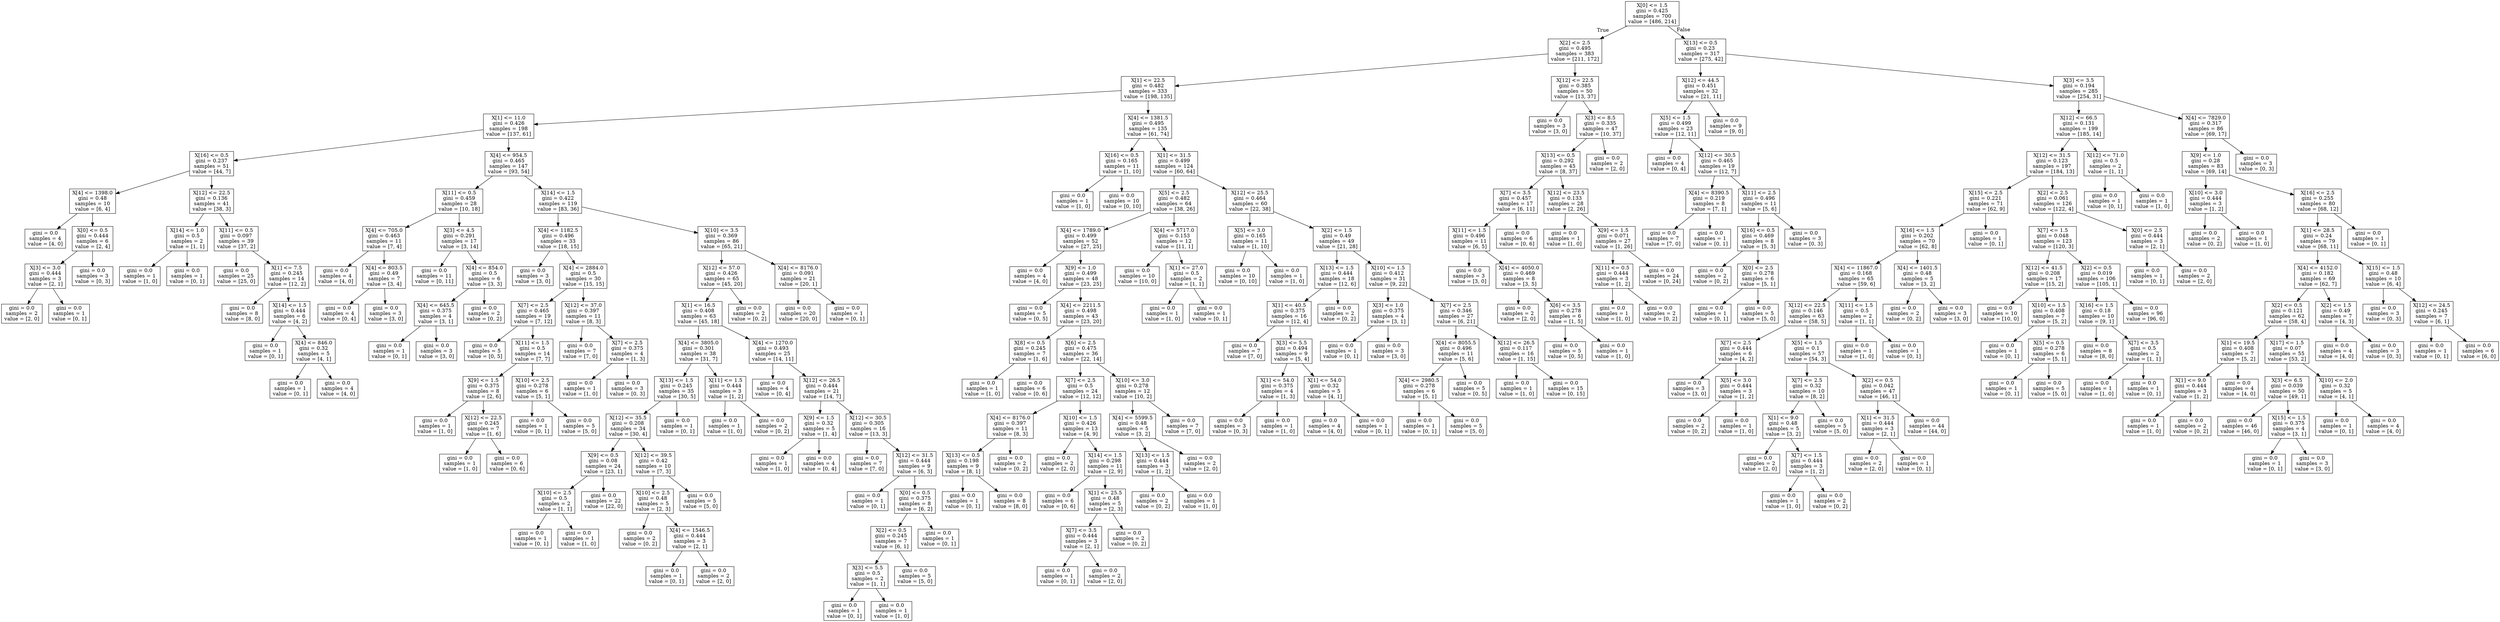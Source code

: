 digraph Tree {
node [shape=box] ;
0 [label="X[0] <= 1.5\ngini = 0.425\nsamples = 700\nvalue = [486, 214]"] ;
1 [label="X[2] <= 2.5\ngini = 0.495\nsamples = 383\nvalue = [211, 172]"] ;
0 -> 1 [labeldistance=2.5, labelangle=45, headlabel="True"] ;
2 [label="X[1] <= 22.5\ngini = 0.482\nsamples = 333\nvalue = [198, 135]"] ;
1 -> 2 ;
3 [label="X[1] <= 11.0\ngini = 0.426\nsamples = 198\nvalue = [137, 61]"] ;
2 -> 3 ;
4 [label="X[16] <= 0.5\ngini = 0.237\nsamples = 51\nvalue = [44, 7]"] ;
3 -> 4 ;
5 [label="X[4] <= 1398.0\ngini = 0.48\nsamples = 10\nvalue = [6, 4]"] ;
4 -> 5 ;
6 [label="gini = 0.0\nsamples = 4\nvalue = [4, 0]"] ;
5 -> 6 ;
7 [label="X[0] <= 0.5\ngini = 0.444\nsamples = 6\nvalue = [2, 4]"] ;
5 -> 7 ;
8 [label="X[3] <= 3.0\ngini = 0.444\nsamples = 3\nvalue = [2, 1]"] ;
7 -> 8 ;
9 [label="gini = 0.0\nsamples = 2\nvalue = [2, 0]"] ;
8 -> 9 ;
10 [label="gini = 0.0\nsamples = 1\nvalue = [0, 1]"] ;
8 -> 10 ;
11 [label="gini = 0.0\nsamples = 3\nvalue = [0, 3]"] ;
7 -> 11 ;
12 [label="X[12] <= 22.5\ngini = 0.136\nsamples = 41\nvalue = [38, 3]"] ;
4 -> 12 ;
13 [label="X[14] <= 1.0\ngini = 0.5\nsamples = 2\nvalue = [1, 1]"] ;
12 -> 13 ;
14 [label="gini = 0.0\nsamples = 1\nvalue = [1, 0]"] ;
13 -> 14 ;
15 [label="gini = 0.0\nsamples = 1\nvalue = [0, 1]"] ;
13 -> 15 ;
16 [label="X[11] <= 0.5\ngini = 0.097\nsamples = 39\nvalue = [37, 2]"] ;
12 -> 16 ;
17 [label="gini = 0.0\nsamples = 25\nvalue = [25, 0]"] ;
16 -> 17 ;
18 [label="X[1] <= 7.5\ngini = 0.245\nsamples = 14\nvalue = [12, 2]"] ;
16 -> 18 ;
19 [label="gini = 0.0\nsamples = 8\nvalue = [8, 0]"] ;
18 -> 19 ;
20 [label="X[14] <= 1.5\ngini = 0.444\nsamples = 6\nvalue = [4, 2]"] ;
18 -> 20 ;
21 [label="gini = 0.0\nsamples = 1\nvalue = [0, 1]"] ;
20 -> 21 ;
22 [label="X[4] <= 846.0\ngini = 0.32\nsamples = 5\nvalue = [4, 1]"] ;
20 -> 22 ;
23 [label="gini = 0.0\nsamples = 1\nvalue = [0, 1]"] ;
22 -> 23 ;
24 [label="gini = 0.0\nsamples = 4\nvalue = [4, 0]"] ;
22 -> 24 ;
25 [label="X[4] <= 954.5\ngini = 0.465\nsamples = 147\nvalue = [93, 54]"] ;
3 -> 25 ;
26 [label="X[11] <= 0.5\ngini = 0.459\nsamples = 28\nvalue = [10, 18]"] ;
25 -> 26 ;
27 [label="X[4] <= 705.0\ngini = 0.463\nsamples = 11\nvalue = [7, 4]"] ;
26 -> 27 ;
28 [label="gini = 0.0\nsamples = 4\nvalue = [4, 0]"] ;
27 -> 28 ;
29 [label="X[4] <= 803.5\ngini = 0.49\nsamples = 7\nvalue = [3, 4]"] ;
27 -> 29 ;
30 [label="gini = 0.0\nsamples = 4\nvalue = [0, 4]"] ;
29 -> 30 ;
31 [label="gini = 0.0\nsamples = 3\nvalue = [3, 0]"] ;
29 -> 31 ;
32 [label="X[3] <= 4.5\ngini = 0.291\nsamples = 17\nvalue = [3, 14]"] ;
26 -> 32 ;
33 [label="gini = 0.0\nsamples = 11\nvalue = [0, 11]"] ;
32 -> 33 ;
34 [label="X[4] <= 854.0\ngini = 0.5\nsamples = 6\nvalue = [3, 3]"] ;
32 -> 34 ;
35 [label="X[4] <= 645.5\ngini = 0.375\nsamples = 4\nvalue = [3, 1]"] ;
34 -> 35 ;
36 [label="gini = 0.0\nsamples = 1\nvalue = [0, 1]"] ;
35 -> 36 ;
37 [label="gini = 0.0\nsamples = 3\nvalue = [3, 0]"] ;
35 -> 37 ;
38 [label="gini = 0.0\nsamples = 2\nvalue = [0, 2]"] ;
34 -> 38 ;
39 [label="X[14] <= 1.5\ngini = 0.422\nsamples = 119\nvalue = [83, 36]"] ;
25 -> 39 ;
40 [label="X[4] <= 1182.5\ngini = 0.496\nsamples = 33\nvalue = [18, 15]"] ;
39 -> 40 ;
41 [label="gini = 0.0\nsamples = 3\nvalue = [3, 0]"] ;
40 -> 41 ;
42 [label="X[4] <= 2884.0\ngini = 0.5\nsamples = 30\nvalue = [15, 15]"] ;
40 -> 42 ;
43 [label="X[7] <= 2.5\ngini = 0.465\nsamples = 19\nvalue = [7, 12]"] ;
42 -> 43 ;
44 [label="gini = 0.0\nsamples = 5\nvalue = [0, 5]"] ;
43 -> 44 ;
45 [label="X[11] <= 1.5\ngini = 0.5\nsamples = 14\nvalue = [7, 7]"] ;
43 -> 45 ;
46 [label="X[9] <= 1.5\ngini = 0.375\nsamples = 8\nvalue = [2, 6]"] ;
45 -> 46 ;
47 [label="gini = 0.0\nsamples = 1\nvalue = [1, 0]"] ;
46 -> 47 ;
48 [label="X[12] <= 22.5\ngini = 0.245\nsamples = 7\nvalue = [1, 6]"] ;
46 -> 48 ;
49 [label="gini = 0.0\nsamples = 1\nvalue = [1, 0]"] ;
48 -> 49 ;
50 [label="gini = 0.0\nsamples = 6\nvalue = [0, 6]"] ;
48 -> 50 ;
51 [label="X[10] <= 2.5\ngini = 0.278\nsamples = 6\nvalue = [5, 1]"] ;
45 -> 51 ;
52 [label="gini = 0.0\nsamples = 1\nvalue = [0, 1]"] ;
51 -> 52 ;
53 [label="gini = 0.0\nsamples = 5\nvalue = [5, 0]"] ;
51 -> 53 ;
54 [label="X[12] <= 37.0\ngini = 0.397\nsamples = 11\nvalue = [8, 3]"] ;
42 -> 54 ;
55 [label="gini = 0.0\nsamples = 7\nvalue = [7, 0]"] ;
54 -> 55 ;
56 [label="X[7] <= 2.5\ngini = 0.375\nsamples = 4\nvalue = [1, 3]"] ;
54 -> 56 ;
57 [label="gini = 0.0\nsamples = 1\nvalue = [1, 0]"] ;
56 -> 57 ;
58 [label="gini = 0.0\nsamples = 3\nvalue = [0, 3]"] ;
56 -> 58 ;
59 [label="X[10] <= 3.5\ngini = 0.369\nsamples = 86\nvalue = [65, 21]"] ;
39 -> 59 ;
60 [label="X[12] <= 57.0\ngini = 0.426\nsamples = 65\nvalue = [45, 20]"] ;
59 -> 60 ;
61 [label="X[1] <= 16.5\ngini = 0.408\nsamples = 63\nvalue = [45, 18]"] ;
60 -> 61 ;
62 [label="X[4] <= 3805.0\ngini = 0.301\nsamples = 38\nvalue = [31, 7]"] ;
61 -> 62 ;
63 [label="X[13] <= 1.5\ngini = 0.245\nsamples = 35\nvalue = [30, 5]"] ;
62 -> 63 ;
64 [label="X[12] <= 35.5\ngini = 0.208\nsamples = 34\nvalue = [30, 4]"] ;
63 -> 64 ;
65 [label="X[9] <= 0.5\ngini = 0.08\nsamples = 24\nvalue = [23, 1]"] ;
64 -> 65 ;
66 [label="X[10] <= 2.5\ngini = 0.5\nsamples = 2\nvalue = [1, 1]"] ;
65 -> 66 ;
67 [label="gini = 0.0\nsamples = 1\nvalue = [0, 1]"] ;
66 -> 67 ;
68 [label="gini = 0.0\nsamples = 1\nvalue = [1, 0]"] ;
66 -> 68 ;
69 [label="gini = 0.0\nsamples = 22\nvalue = [22, 0]"] ;
65 -> 69 ;
70 [label="X[12] <= 39.5\ngini = 0.42\nsamples = 10\nvalue = [7, 3]"] ;
64 -> 70 ;
71 [label="X[10] <= 2.5\ngini = 0.48\nsamples = 5\nvalue = [2, 3]"] ;
70 -> 71 ;
72 [label="gini = 0.0\nsamples = 2\nvalue = [0, 2]"] ;
71 -> 72 ;
73 [label="X[4] <= 1546.5\ngini = 0.444\nsamples = 3\nvalue = [2, 1]"] ;
71 -> 73 ;
74 [label="gini = 0.0\nsamples = 1\nvalue = [0, 1]"] ;
73 -> 74 ;
75 [label="gini = 0.0\nsamples = 2\nvalue = [2, 0]"] ;
73 -> 75 ;
76 [label="gini = 0.0\nsamples = 5\nvalue = [5, 0]"] ;
70 -> 76 ;
77 [label="gini = 0.0\nsamples = 1\nvalue = [0, 1]"] ;
63 -> 77 ;
78 [label="X[11] <= 1.5\ngini = 0.444\nsamples = 3\nvalue = [1, 2]"] ;
62 -> 78 ;
79 [label="gini = 0.0\nsamples = 1\nvalue = [1, 0]"] ;
78 -> 79 ;
80 [label="gini = 0.0\nsamples = 2\nvalue = [0, 2]"] ;
78 -> 80 ;
81 [label="X[4] <= 1270.0\ngini = 0.493\nsamples = 25\nvalue = [14, 11]"] ;
61 -> 81 ;
82 [label="gini = 0.0\nsamples = 4\nvalue = [0, 4]"] ;
81 -> 82 ;
83 [label="X[12] <= 26.5\ngini = 0.444\nsamples = 21\nvalue = [14, 7]"] ;
81 -> 83 ;
84 [label="X[9] <= 1.5\ngini = 0.32\nsamples = 5\nvalue = [1, 4]"] ;
83 -> 84 ;
85 [label="gini = 0.0\nsamples = 1\nvalue = [1, 0]"] ;
84 -> 85 ;
86 [label="gini = 0.0\nsamples = 4\nvalue = [0, 4]"] ;
84 -> 86 ;
87 [label="X[12] <= 30.5\ngini = 0.305\nsamples = 16\nvalue = [13, 3]"] ;
83 -> 87 ;
88 [label="gini = 0.0\nsamples = 7\nvalue = [7, 0]"] ;
87 -> 88 ;
89 [label="X[12] <= 31.5\ngini = 0.444\nsamples = 9\nvalue = [6, 3]"] ;
87 -> 89 ;
90 [label="gini = 0.0\nsamples = 1\nvalue = [0, 1]"] ;
89 -> 90 ;
91 [label="X[0] <= 0.5\ngini = 0.375\nsamples = 8\nvalue = [6, 2]"] ;
89 -> 91 ;
92 [label="X[2] <= 0.5\ngini = 0.245\nsamples = 7\nvalue = [6, 1]"] ;
91 -> 92 ;
93 [label="X[3] <= 5.5\ngini = 0.5\nsamples = 2\nvalue = [1, 1]"] ;
92 -> 93 ;
94 [label="gini = 0.0\nsamples = 1\nvalue = [0, 1]"] ;
93 -> 94 ;
95 [label="gini = 0.0\nsamples = 1\nvalue = [1, 0]"] ;
93 -> 95 ;
96 [label="gini = 0.0\nsamples = 5\nvalue = [5, 0]"] ;
92 -> 96 ;
97 [label="gini = 0.0\nsamples = 1\nvalue = [0, 1]"] ;
91 -> 97 ;
98 [label="gini = 0.0\nsamples = 2\nvalue = [0, 2]"] ;
60 -> 98 ;
99 [label="X[4] <= 8176.0\ngini = 0.091\nsamples = 21\nvalue = [20, 1]"] ;
59 -> 99 ;
100 [label="gini = 0.0\nsamples = 20\nvalue = [20, 0]"] ;
99 -> 100 ;
101 [label="gini = 0.0\nsamples = 1\nvalue = [0, 1]"] ;
99 -> 101 ;
102 [label="X[4] <= 1381.5\ngini = 0.495\nsamples = 135\nvalue = [61, 74]"] ;
2 -> 102 ;
103 [label="X[16] <= 0.5\ngini = 0.165\nsamples = 11\nvalue = [1, 10]"] ;
102 -> 103 ;
104 [label="gini = 0.0\nsamples = 1\nvalue = [1, 0]"] ;
103 -> 104 ;
105 [label="gini = 0.0\nsamples = 10\nvalue = [0, 10]"] ;
103 -> 105 ;
106 [label="X[1] <= 31.5\ngini = 0.499\nsamples = 124\nvalue = [60, 64]"] ;
102 -> 106 ;
107 [label="X[5] <= 2.5\ngini = 0.482\nsamples = 64\nvalue = [38, 26]"] ;
106 -> 107 ;
108 [label="X[4] <= 1789.0\ngini = 0.499\nsamples = 52\nvalue = [27, 25]"] ;
107 -> 108 ;
109 [label="gini = 0.0\nsamples = 4\nvalue = [4, 0]"] ;
108 -> 109 ;
110 [label="X[9] <= 1.0\ngini = 0.499\nsamples = 48\nvalue = [23, 25]"] ;
108 -> 110 ;
111 [label="gini = 0.0\nsamples = 5\nvalue = [0, 5]"] ;
110 -> 111 ;
112 [label="X[4] <= 2211.5\ngini = 0.498\nsamples = 43\nvalue = [23, 20]"] ;
110 -> 112 ;
113 [label="X[8] <= 0.5\ngini = 0.245\nsamples = 7\nvalue = [1, 6]"] ;
112 -> 113 ;
114 [label="gini = 0.0\nsamples = 1\nvalue = [1, 0]"] ;
113 -> 114 ;
115 [label="gini = 0.0\nsamples = 6\nvalue = [0, 6]"] ;
113 -> 115 ;
116 [label="X[6] <= 2.5\ngini = 0.475\nsamples = 36\nvalue = [22, 14]"] ;
112 -> 116 ;
117 [label="X[7] <= 2.5\ngini = 0.5\nsamples = 24\nvalue = [12, 12]"] ;
116 -> 117 ;
118 [label="X[4] <= 8176.0\ngini = 0.397\nsamples = 11\nvalue = [8, 3]"] ;
117 -> 118 ;
119 [label="X[13] <= 0.5\ngini = 0.198\nsamples = 9\nvalue = [8, 1]"] ;
118 -> 119 ;
120 [label="gini = 0.0\nsamples = 1\nvalue = [0, 1]"] ;
119 -> 120 ;
121 [label="gini = 0.0\nsamples = 8\nvalue = [8, 0]"] ;
119 -> 121 ;
122 [label="gini = 0.0\nsamples = 2\nvalue = [0, 2]"] ;
118 -> 122 ;
123 [label="X[10] <= 1.5\ngini = 0.426\nsamples = 13\nvalue = [4, 9]"] ;
117 -> 123 ;
124 [label="gini = 0.0\nsamples = 2\nvalue = [2, 0]"] ;
123 -> 124 ;
125 [label="X[14] <= 1.5\ngini = 0.298\nsamples = 11\nvalue = [2, 9]"] ;
123 -> 125 ;
126 [label="gini = 0.0\nsamples = 6\nvalue = [0, 6]"] ;
125 -> 126 ;
127 [label="X[1] <= 25.5\ngini = 0.48\nsamples = 5\nvalue = [2, 3]"] ;
125 -> 127 ;
128 [label="X[7] <= 3.5\ngini = 0.444\nsamples = 3\nvalue = [2, 1]"] ;
127 -> 128 ;
129 [label="gini = 0.0\nsamples = 1\nvalue = [0, 1]"] ;
128 -> 129 ;
130 [label="gini = 0.0\nsamples = 2\nvalue = [2, 0]"] ;
128 -> 130 ;
131 [label="gini = 0.0\nsamples = 2\nvalue = [0, 2]"] ;
127 -> 131 ;
132 [label="X[10] <= 3.0\ngini = 0.278\nsamples = 12\nvalue = [10, 2]"] ;
116 -> 132 ;
133 [label="X[4] <= 5599.5\ngini = 0.48\nsamples = 5\nvalue = [3, 2]"] ;
132 -> 133 ;
134 [label="X[13] <= 1.5\ngini = 0.444\nsamples = 3\nvalue = [1, 2]"] ;
133 -> 134 ;
135 [label="gini = 0.0\nsamples = 2\nvalue = [0, 2]"] ;
134 -> 135 ;
136 [label="gini = 0.0\nsamples = 1\nvalue = [1, 0]"] ;
134 -> 136 ;
137 [label="gini = 0.0\nsamples = 2\nvalue = [2, 0]"] ;
133 -> 137 ;
138 [label="gini = 0.0\nsamples = 7\nvalue = [7, 0]"] ;
132 -> 138 ;
139 [label="X[4] <= 5717.0\ngini = 0.153\nsamples = 12\nvalue = [11, 1]"] ;
107 -> 139 ;
140 [label="gini = 0.0\nsamples = 10\nvalue = [10, 0]"] ;
139 -> 140 ;
141 [label="X[1] <= 27.0\ngini = 0.5\nsamples = 2\nvalue = [1, 1]"] ;
139 -> 141 ;
142 [label="gini = 0.0\nsamples = 1\nvalue = [1, 0]"] ;
141 -> 142 ;
143 [label="gini = 0.0\nsamples = 1\nvalue = [0, 1]"] ;
141 -> 143 ;
144 [label="X[12] <= 25.5\ngini = 0.464\nsamples = 60\nvalue = [22, 38]"] ;
106 -> 144 ;
145 [label="X[5] <= 3.0\ngini = 0.165\nsamples = 11\nvalue = [1, 10]"] ;
144 -> 145 ;
146 [label="gini = 0.0\nsamples = 10\nvalue = [0, 10]"] ;
145 -> 146 ;
147 [label="gini = 0.0\nsamples = 1\nvalue = [1, 0]"] ;
145 -> 147 ;
148 [label="X[2] <= 1.5\ngini = 0.49\nsamples = 49\nvalue = [21, 28]"] ;
144 -> 148 ;
149 [label="X[13] <= 1.5\ngini = 0.444\nsamples = 18\nvalue = [12, 6]"] ;
148 -> 149 ;
150 [label="X[1] <= 40.5\ngini = 0.375\nsamples = 16\nvalue = [12, 4]"] ;
149 -> 150 ;
151 [label="gini = 0.0\nsamples = 7\nvalue = [7, 0]"] ;
150 -> 151 ;
152 [label="X[3] <= 5.5\ngini = 0.494\nsamples = 9\nvalue = [5, 4]"] ;
150 -> 152 ;
153 [label="X[1] <= 54.0\ngini = 0.375\nsamples = 4\nvalue = [1, 3]"] ;
152 -> 153 ;
154 [label="gini = 0.0\nsamples = 3\nvalue = [0, 3]"] ;
153 -> 154 ;
155 [label="gini = 0.0\nsamples = 1\nvalue = [1, 0]"] ;
153 -> 155 ;
156 [label="X[1] <= 54.0\ngini = 0.32\nsamples = 5\nvalue = [4, 1]"] ;
152 -> 156 ;
157 [label="gini = 0.0\nsamples = 4\nvalue = [4, 0]"] ;
156 -> 157 ;
158 [label="gini = 0.0\nsamples = 1\nvalue = [0, 1]"] ;
156 -> 158 ;
159 [label="gini = 0.0\nsamples = 2\nvalue = [0, 2]"] ;
149 -> 159 ;
160 [label="X[10] <= 1.5\ngini = 0.412\nsamples = 31\nvalue = [9, 22]"] ;
148 -> 160 ;
161 [label="X[3] <= 1.0\ngini = 0.375\nsamples = 4\nvalue = [3, 1]"] ;
160 -> 161 ;
162 [label="gini = 0.0\nsamples = 1\nvalue = [0, 1]"] ;
161 -> 162 ;
163 [label="gini = 0.0\nsamples = 3\nvalue = [3, 0]"] ;
161 -> 163 ;
164 [label="X[7] <= 2.5\ngini = 0.346\nsamples = 27\nvalue = [6, 21]"] ;
160 -> 164 ;
165 [label="X[4] <= 8055.5\ngini = 0.496\nsamples = 11\nvalue = [5, 6]"] ;
164 -> 165 ;
166 [label="X[4] <= 2980.5\ngini = 0.278\nsamples = 6\nvalue = [5, 1]"] ;
165 -> 166 ;
167 [label="gini = 0.0\nsamples = 1\nvalue = [0, 1]"] ;
166 -> 167 ;
168 [label="gini = 0.0\nsamples = 5\nvalue = [5, 0]"] ;
166 -> 168 ;
169 [label="gini = 0.0\nsamples = 5\nvalue = [0, 5]"] ;
165 -> 169 ;
170 [label="X[12] <= 26.5\ngini = 0.117\nsamples = 16\nvalue = [1, 15]"] ;
164 -> 170 ;
171 [label="gini = 0.0\nsamples = 1\nvalue = [1, 0]"] ;
170 -> 171 ;
172 [label="gini = 0.0\nsamples = 15\nvalue = [0, 15]"] ;
170 -> 172 ;
173 [label="X[12] <= 22.5\ngini = 0.385\nsamples = 50\nvalue = [13, 37]"] ;
1 -> 173 ;
174 [label="gini = 0.0\nsamples = 3\nvalue = [3, 0]"] ;
173 -> 174 ;
175 [label="X[3] <= 8.5\ngini = 0.335\nsamples = 47\nvalue = [10, 37]"] ;
173 -> 175 ;
176 [label="X[13] <= 0.5\ngini = 0.292\nsamples = 45\nvalue = [8, 37]"] ;
175 -> 176 ;
177 [label="X[7] <= 3.5\ngini = 0.457\nsamples = 17\nvalue = [6, 11]"] ;
176 -> 177 ;
178 [label="X[11] <= 1.5\ngini = 0.496\nsamples = 11\nvalue = [6, 5]"] ;
177 -> 178 ;
179 [label="gini = 0.0\nsamples = 3\nvalue = [3, 0]"] ;
178 -> 179 ;
180 [label="X[4] <= 4050.0\ngini = 0.469\nsamples = 8\nvalue = [3, 5]"] ;
178 -> 180 ;
181 [label="gini = 0.0\nsamples = 2\nvalue = [2, 0]"] ;
180 -> 181 ;
182 [label="X[6] <= 3.5\ngini = 0.278\nsamples = 6\nvalue = [1, 5]"] ;
180 -> 182 ;
183 [label="gini = 0.0\nsamples = 5\nvalue = [0, 5]"] ;
182 -> 183 ;
184 [label="gini = 0.0\nsamples = 1\nvalue = [1, 0]"] ;
182 -> 184 ;
185 [label="gini = 0.0\nsamples = 6\nvalue = [0, 6]"] ;
177 -> 185 ;
186 [label="X[12] <= 23.5\ngini = 0.133\nsamples = 28\nvalue = [2, 26]"] ;
176 -> 186 ;
187 [label="gini = 0.0\nsamples = 1\nvalue = [1, 0]"] ;
186 -> 187 ;
188 [label="X[9] <= 1.5\ngini = 0.071\nsamples = 27\nvalue = [1, 26]"] ;
186 -> 188 ;
189 [label="X[11] <= 0.5\ngini = 0.444\nsamples = 3\nvalue = [1, 2]"] ;
188 -> 189 ;
190 [label="gini = 0.0\nsamples = 1\nvalue = [1, 0]"] ;
189 -> 190 ;
191 [label="gini = 0.0\nsamples = 2\nvalue = [0, 2]"] ;
189 -> 191 ;
192 [label="gini = 0.0\nsamples = 24\nvalue = [0, 24]"] ;
188 -> 192 ;
193 [label="gini = 0.0\nsamples = 2\nvalue = [2, 0]"] ;
175 -> 193 ;
194 [label="X[13] <= 0.5\ngini = 0.23\nsamples = 317\nvalue = [275, 42]"] ;
0 -> 194 [labeldistance=2.5, labelangle=-45, headlabel="False"] ;
195 [label="X[12] <= 44.5\ngini = 0.451\nsamples = 32\nvalue = [21, 11]"] ;
194 -> 195 ;
196 [label="X[5] <= 1.5\ngini = 0.499\nsamples = 23\nvalue = [12, 11]"] ;
195 -> 196 ;
197 [label="gini = 0.0\nsamples = 4\nvalue = [0, 4]"] ;
196 -> 197 ;
198 [label="X[12] <= 30.5\ngini = 0.465\nsamples = 19\nvalue = [12, 7]"] ;
196 -> 198 ;
199 [label="X[4] <= 8390.5\ngini = 0.219\nsamples = 8\nvalue = [7, 1]"] ;
198 -> 199 ;
200 [label="gini = 0.0\nsamples = 7\nvalue = [7, 0]"] ;
199 -> 200 ;
201 [label="gini = 0.0\nsamples = 1\nvalue = [0, 1]"] ;
199 -> 201 ;
202 [label="X[11] <= 2.5\ngini = 0.496\nsamples = 11\nvalue = [5, 6]"] ;
198 -> 202 ;
203 [label="X[16] <= 0.5\ngini = 0.469\nsamples = 8\nvalue = [5, 3]"] ;
202 -> 203 ;
204 [label="gini = 0.0\nsamples = 2\nvalue = [0, 2]"] ;
203 -> 204 ;
205 [label="X[0] <= 2.5\ngini = 0.278\nsamples = 6\nvalue = [5, 1]"] ;
203 -> 205 ;
206 [label="gini = 0.0\nsamples = 1\nvalue = [0, 1]"] ;
205 -> 206 ;
207 [label="gini = 0.0\nsamples = 5\nvalue = [5, 0]"] ;
205 -> 207 ;
208 [label="gini = 0.0\nsamples = 3\nvalue = [0, 3]"] ;
202 -> 208 ;
209 [label="gini = 0.0\nsamples = 9\nvalue = [9, 0]"] ;
195 -> 209 ;
210 [label="X[3] <= 3.5\ngini = 0.194\nsamples = 285\nvalue = [254, 31]"] ;
194 -> 210 ;
211 [label="X[12] <= 66.5\ngini = 0.131\nsamples = 199\nvalue = [185, 14]"] ;
210 -> 211 ;
212 [label="X[12] <= 31.5\ngini = 0.123\nsamples = 197\nvalue = [184, 13]"] ;
211 -> 212 ;
213 [label="X[15] <= 2.5\ngini = 0.221\nsamples = 71\nvalue = [62, 9]"] ;
212 -> 213 ;
214 [label="X[16] <= 1.5\ngini = 0.202\nsamples = 70\nvalue = [62, 8]"] ;
213 -> 214 ;
215 [label="X[4] <= 11867.0\ngini = 0.168\nsamples = 65\nvalue = [59, 6]"] ;
214 -> 215 ;
216 [label="X[12] <= 22.5\ngini = 0.146\nsamples = 63\nvalue = [58, 5]"] ;
215 -> 216 ;
217 [label="X[7] <= 2.5\ngini = 0.444\nsamples = 6\nvalue = [4, 2]"] ;
216 -> 217 ;
218 [label="gini = 0.0\nsamples = 3\nvalue = [3, 0]"] ;
217 -> 218 ;
219 [label="X[5] <= 3.0\ngini = 0.444\nsamples = 3\nvalue = [1, 2]"] ;
217 -> 219 ;
220 [label="gini = 0.0\nsamples = 2\nvalue = [0, 2]"] ;
219 -> 220 ;
221 [label="gini = 0.0\nsamples = 1\nvalue = [1, 0]"] ;
219 -> 221 ;
222 [label="X[5] <= 1.5\ngini = 0.1\nsamples = 57\nvalue = [54, 3]"] ;
216 -> 222 ;
223 [label="X[7] <= 2.5\ngini = 0.32\nsamples = 10\nvalue = [8, 2]"] ;
222 -> 223 ;
224 [label="X[1] <= 9.0\ngini = 0.48\nsamples = 5\nvalue = [3, 2]"] ;
223 -> 224 ;
225 [label="gini = 0.0\nsamples = 2\nvalue = [2, 0]"] ;
224 -> 225 ;
226 [label="X[7] <= 1.5\ngini = 0.444\nsamples = 3\nvalue = [1, 2]"] ;
224 -> 226 ;
227 [label="gini = 0.0\nsamples = 1\nvalue = [1, 0]"] ;
226 -> 227 ;
228 [label="gini = 0.0\nsamples = 2\nvalue = [0, 2]"] ;
226 -> 228 ;
229 [label="gini = 0.0\nsamples = 5\nvalue = [5, 0]"] ;
223 -> 229 ;
230 [label="X[2] <= 0.5\ngini = 0.042\nsamples = 47\nvalue = [46, 1]"] ;
222 -> 230 ;
231 [label="X[1] <= 31.5\ngini = 0.444\nsamples = 3\nvalue = [2, 1]"] ;
230 -> 231 ;
232 [label="gini = 0.0\nsamples = 2\nvalue = [2, 0]"] ;
231 -> 232 ;
233 [label="gini = 0.0\nsamples = 1\nvalue = [0, 1]"] ;
231 -> 233 ;
234 [label="gini = 0.0\nsamples = 44\nvalue = [44, 0]"] ;
230 -> 234 ;
235 [label="X[11] <= 1.5\ngini = 0.5\nsamples = 2\nvalue = [1, 1]"] ;
215 -> 235 ;
236 [label="gini = 0.0\nsamples = 1\nvalue = [1, 0]"] ;
235 -> 236 ;
237 [label="gini = 0.0\nsamples = 1\nvalue = [0, 1]"] ;
235 -> 237 ;
238 [label="X[4] <= 1401.5\ngini = 0.48\nsamples = 5\nvalue = [3, 2]"] ;
214 -> 238 ;
239 [label="gini = 0.0\nsamples = 2\nvalue = [0, 2]"] ;
238 -> 239 ;
240 [label="gini = 0.0\nsamples = 3\nvalue = [3, 0]"] ;
238 -> 240 ;
241 [label="gini = 0.0\nsamples = 1\nvalue = [0, 1]"] ;
213 -> 241 ;
242 [label="X[2] <= 2.5\ngini = 0.061\nsamples = 126\nvalue = [122, 4]"] ;
212 -> 242 ;
243 [label="X[7] <= 1.5\ngini = 0.048\nsamples = 123\nvalue = [120, 3]"] ;
242 -> 243 ;
244 [label="X[12] <= 41.5\ngini = 0.208\nsamples = 17\nvalue = [15, 2]"] ;
243 -> 244 ;
245 [label="gini = 0.0\nsamples = 10\nvalue = [10, 0]"] ;
244 -> 245 ;
246 [label="X[10] <= 1.5\ngini = 0.408\nsamples = 7\nvalue = [5, 2]"] ;
244 -> 246 ;
247 [label="gini = 0.0\nsamples = 1\nvalue = [0, 1]"] ;
246 -> 247 ;
248 [label="X[5] <= 0.5\ngini = 0.278\nsamples = 6\nvalue = [5, 1]"] ;
246 -> 248 ;
249 [label="gini = 0.0\nsamples = 1\nvalue = [0, 1]"] ;
248 -> 249 ;
250 [label="gini = 0.0\nsamples = 5\nvalue = [5, 0]"] ;
248 -> 250 ;
251 [label="X[2] <= 0.5\ngini = 0.019\nsamples = 106\nvalue = [105, 1]"] ;
243 -> 251 ;
252 [label="X[16] <= 1.5\ngini = 0.18\nsamples = 10\nvalue = [9, 1]"] ;
251 -> 252 ;
253 [label="gini = 0.0\nsamples = 8\nvalue = [8, 0]"] ;
252 -> 253 ;
254 [label="X[7] <= 3.5\ngini = 0.5\nsamples = 2\nvalue = [1, 1]"] ;
252 -> 254 ;
255 [label="gini = 0.0\nsamples = 1\nvalue = [1, 0]"] ;
254 -> 255 ;
256 [label="gini = 0.0\nsamples = 1\nvalue = [0, 1]"] ;
254 -> 256 ;
257 [label="gini = 0.0\nsamples = 96\nvalue = [96, 0]"] ;
251 -> 257 ;
258 [label="X[0] <= 2.5\ngini = 0.444\nsamples = 3\nvalue = [2, 1]"] ;
242 -> 258 ;
259 [label="gini = 0.0\nsamples = 1\nvalue = [0, 1]"] ;
258 -> 259 ;
260 [label="gini = 0.0\nsamples = 2\nvalue = [2, 0]"] ;
258 -> 260 ;
261 [label="X[12] <= 71.0\ngini = 0.5\nsamples = 2\nvalue = [1, 1]"] ;
211 -> 261 ;
262 [label="gini = 0.0\nsamples = 1\nvalue = [0, 1]"] ;
261 -> 262 ;
263 [label="gini = 0.0\nsamples = 1\nvalue = [1, 0]"] ;
261 -> 263 ;
264 [label="X[4] <= 7829.0\ngini = 0.317\nsamples = 86\nvalue = [69, 17]"] ;
210 -> 264 ;
265 [label="X[9] <= 1.0\ngini = 0.28\nsamples = 83\nvalue = [69, 14]"] ;
264 -> 265 ;
266 [label="X[10] <= 3.0\ngini = 0.444\nsamples = 3\nvalue = [1, 2]"] ;
265 -> 266 ;
267 [label="gini = 0.0\nsamples = 2\nvalue = [0, 2]"] ;
266 -> 267 ;
268 [label="gini = 0.0\nsamples = 1\nvalue = [1, 0]"] ;
266 -> 268 ;
269 [label="X[16] <= 2.5\ngini = 0.255\nsamples = 80\nvalue = [68, 12]"] ;
265 -> 269 ;
270 [label="X[1] <= 28.5\ngini = 0.24\nsamples = 79\nvalue = [68, 11]"] ;
269 -> 270 ;
271 [label="X[4] <= 4152.0\ngini = 0.182\nsamples = 69\nvalue = [62, 7]"] ;
270 -> 271 ;
272 [label="X[2] <= 0.5\ngini = 0.121\nsamples = 62\nvalue = [58, 4]"] ;
271 -> 272 ;
273 [label="X[1] <= 19.5\ngini = 0.408\nsamples = 7\nvalue = [5, 2]"] ;
272 -> 273 ;
274 [label="X[1] <= 9.0\ngini = 0.444\nsamples = 3\nvalue = [1, 2]"] ;
273 -> 274 ;
275 [label="gini = 0.0\nsamples = 1\nvalue = [1, 0]"] ;
274 -> 275 ;
276 [label="gini = 0.0\nsamples = 2\nvalue = [0, 2]"] ;
274 -> 276 ;
277 [label="gini = 0.0\nsamples = 4\nvalue = [4, 0]"] ;
273 -> 277 ;
278 [label="X[17] <= 1.5\ngini = 0.07\nsamples = 55\nvalue = [53, 2]"] ;
272 -> 278 ;
279 [label="X[3] <= 6.5\ngini = 0.039\nsamples = 50\nvalue = [49, 1]"] ;
278 -> 279 ;
280 [label="gini = 0.0\nsamples = 46\nvalue = [46, 0]"] ;
279 -> 280 ;
281 [label="X[15] <= 1.5\ngini = 0.375\nsamples = 4\nvalue = [3, 1]"] ;
279 -> 281 ;
282 [label="gini = 0.0\nsamples = 1\nvalue = [0, 1]"] ;
281 -> 282 ;
283 [label="gini = 0.0\nsamples = 3\nvalue = [3, 0]"] ;
281 -> 283 ;
284 [label="X[10] <= 2.0\ngini = 0.32\nsamples = 5\nvalue = [4, 1]"] ;
278 -> 284 ;
285 [label="gini = 0.0\nsamples = 1\nvalue = [0, 1]"] ;
284 -> 285 ;
286 [label="gini = 0.0\nsamples = 4\nvalue = [4, 0]"] ;
284 -> 286 ;
287 [label="X[2] <= 1.5\ngini = 0.49\nsamples = 7\nvalue = [4, 3]"] ;
271 -> 287 ;
288 [label="gini = 0.0\nsamples = 4\nvalue = [4, 0]"] ;
287 -> 288 ;
289 [label="gini = 0.0\nsamples = 3\nvalue = [0, 3]"] ;
287 -> 289 ;
290 [label="X[15] <= 1.5\ngini = 0.48\nsamples = 10\nvalue = [6, 4]"] ;
270 -> 290 ;
291 [label="gini = 0.0\nsamples = 3\nvalue = [0, 3]"] ;
290 -> 291 ;
292 [label="X[12] <= 24.5\ngini = 0.245\nsamples = 7\nvalue = [6, 1]"] ;
290 -> 292 ;
293 [label="gini = 0.0\nsamples = 1\nvalue = [0, 1]"] ;
292 -> 293 ;
294 [label="gini = 0.0\nsamples = 6\nvalue = [6, 0]"] ;
292 -> 294 ;
295 [label="gini = 0.0\nsamples = 1\nvalue = [0, 1]"] ;
269 -> 295 ;
296 [label="gini = 0.0\nsamples = 3\nvalue = [0, 3]"] ;
264 -> 296 ;
}